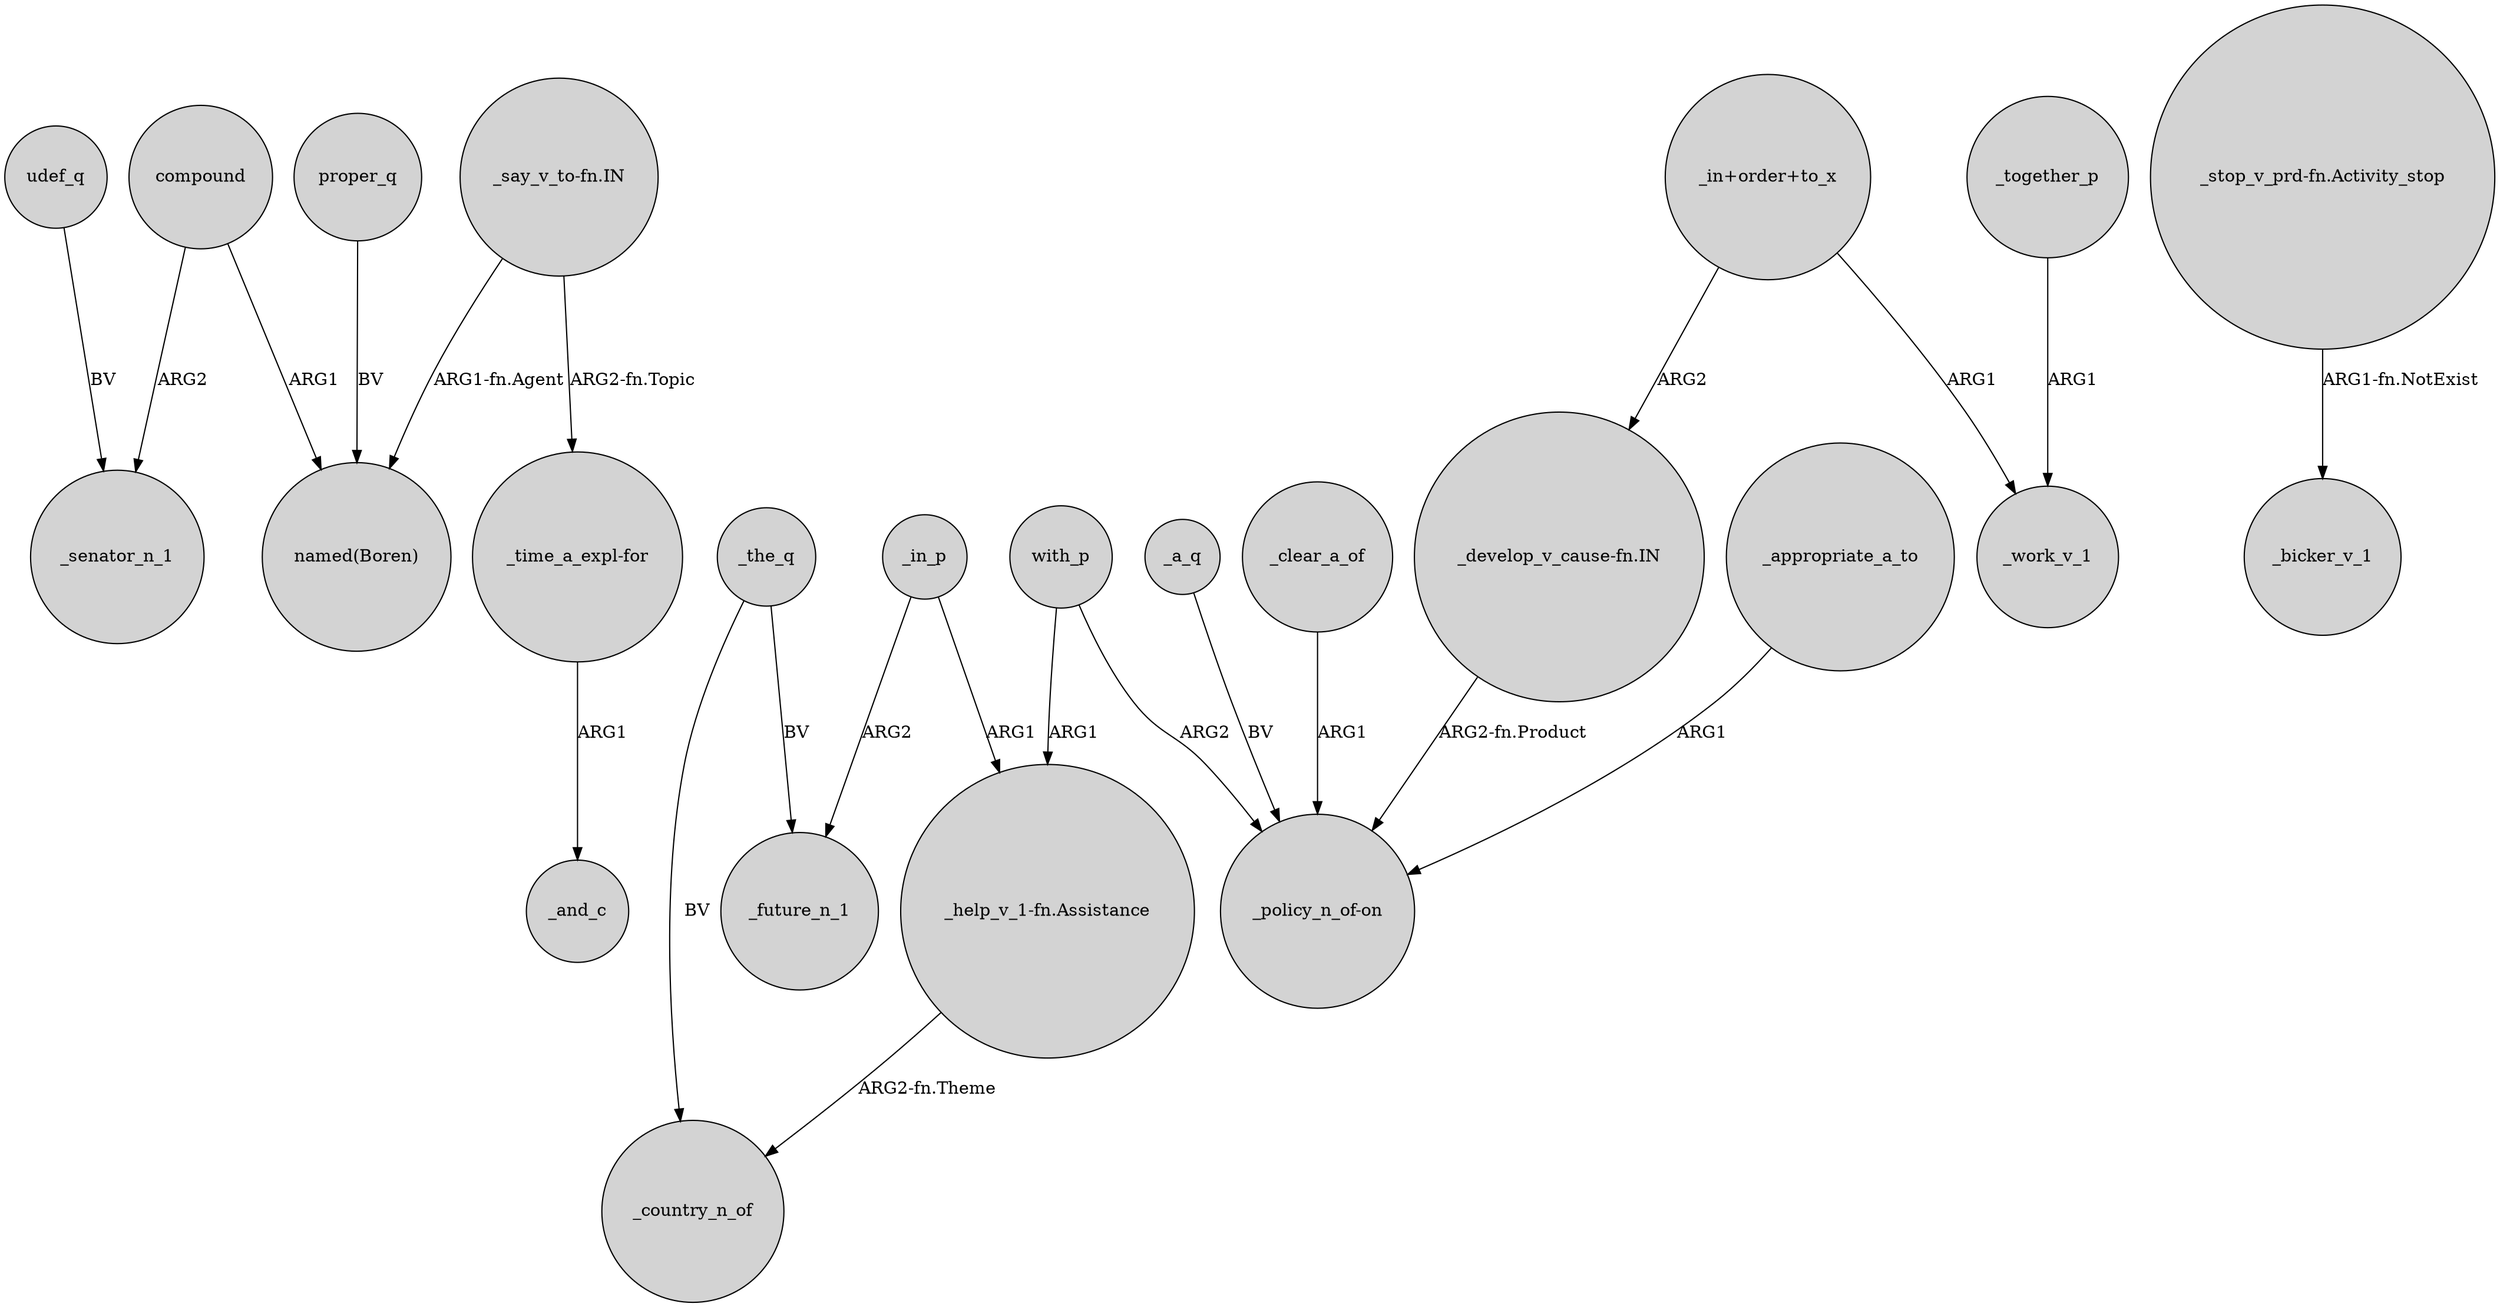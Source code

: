 digraph {
	node [shape=circle style=filled]
	udef_q -> _senator_n_1 [label=BV]
	_the_q -> _future_n_1 [label=BV]
	"_stop_v_prd-fn.Activity_stop" -> _bicker_v_1 [label="ARG1-fn.NotExist"]
	_a_q -> "_policy_n_of-on" [label=BV]
	_in_p -> _future_n_1 [label=ARG2]
	"_say_v_to-fn.IN" -> "named(Boren)" [label="ARG1-fn.Agent"]
	_in_p -> "_help_v_1-fn.Assistance" [label=ARG1]
	"_time_a_expl-for" -> _and_c [label=ARG1]
	_clear_a_of -> "_policy_n_of-on" [label=ARG1]
	with_p -> "_help_v_1-fn.Assistance" [label=ARG1]
	"_say_v_to-fn.IN" -> "_time_a_expl-for" [label="ARG2-fn.Topic"]
	compound -> "named(Boren)" [label=ARG1]
	_the_q -> _country_n_of [label=BV]
	"_in+order+to_x" -> "_develop_v_cause-fn.IN" [label=ARG2]
	compound -> _senator_n_1 [label=ARG2]
	with_p -> "_policy_n_of-on" [label=ARG2]
	proper_q -> "named(Boren)" [label=BV]
	_appropriate_a_to -> "_policy_n_of-on" [label=ARG1]
	_together_p -> _work_v_1 [label=ARG1]
	"_develop_v_cause-fn.IN" -> "_policy_n_of-on" [label="ARG2-fn.Product"]
	"_help_v_1-fn.Assistance" -> _country_n_of [label="ARG2-fn.Theme"]
	"_in+order+to_x" -> _work_v_1 [label=ARG1]
}
